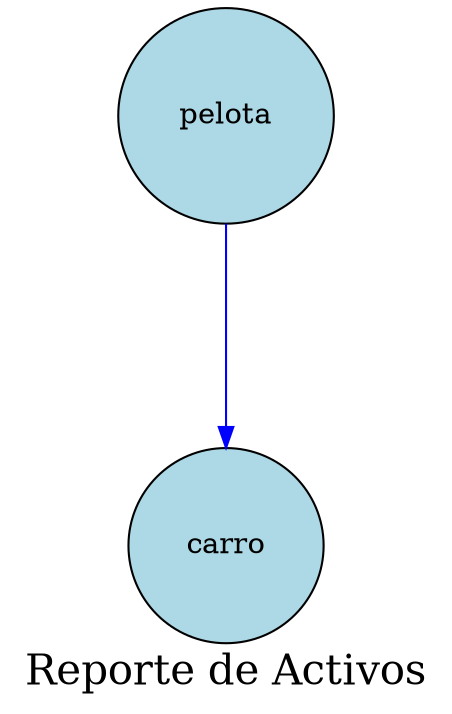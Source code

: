 digraph AVLTree {
    node [shape=circle,style=filled, fillcolor=lightblue, margin=0.2];
edge [style=solid, color=blue];
 graph [ranksep=1.5, nodesep=1];graph [label="Reporte de Activos", fontsize=20, fontcolor=black];
    "999l7tj31mx48p7" [label="pelota"];
    "999l7tj31mx48p7" -> "6b95n2g18g4uyam";
    "6b95n2g18g4uyam" [label="carro"];
}
